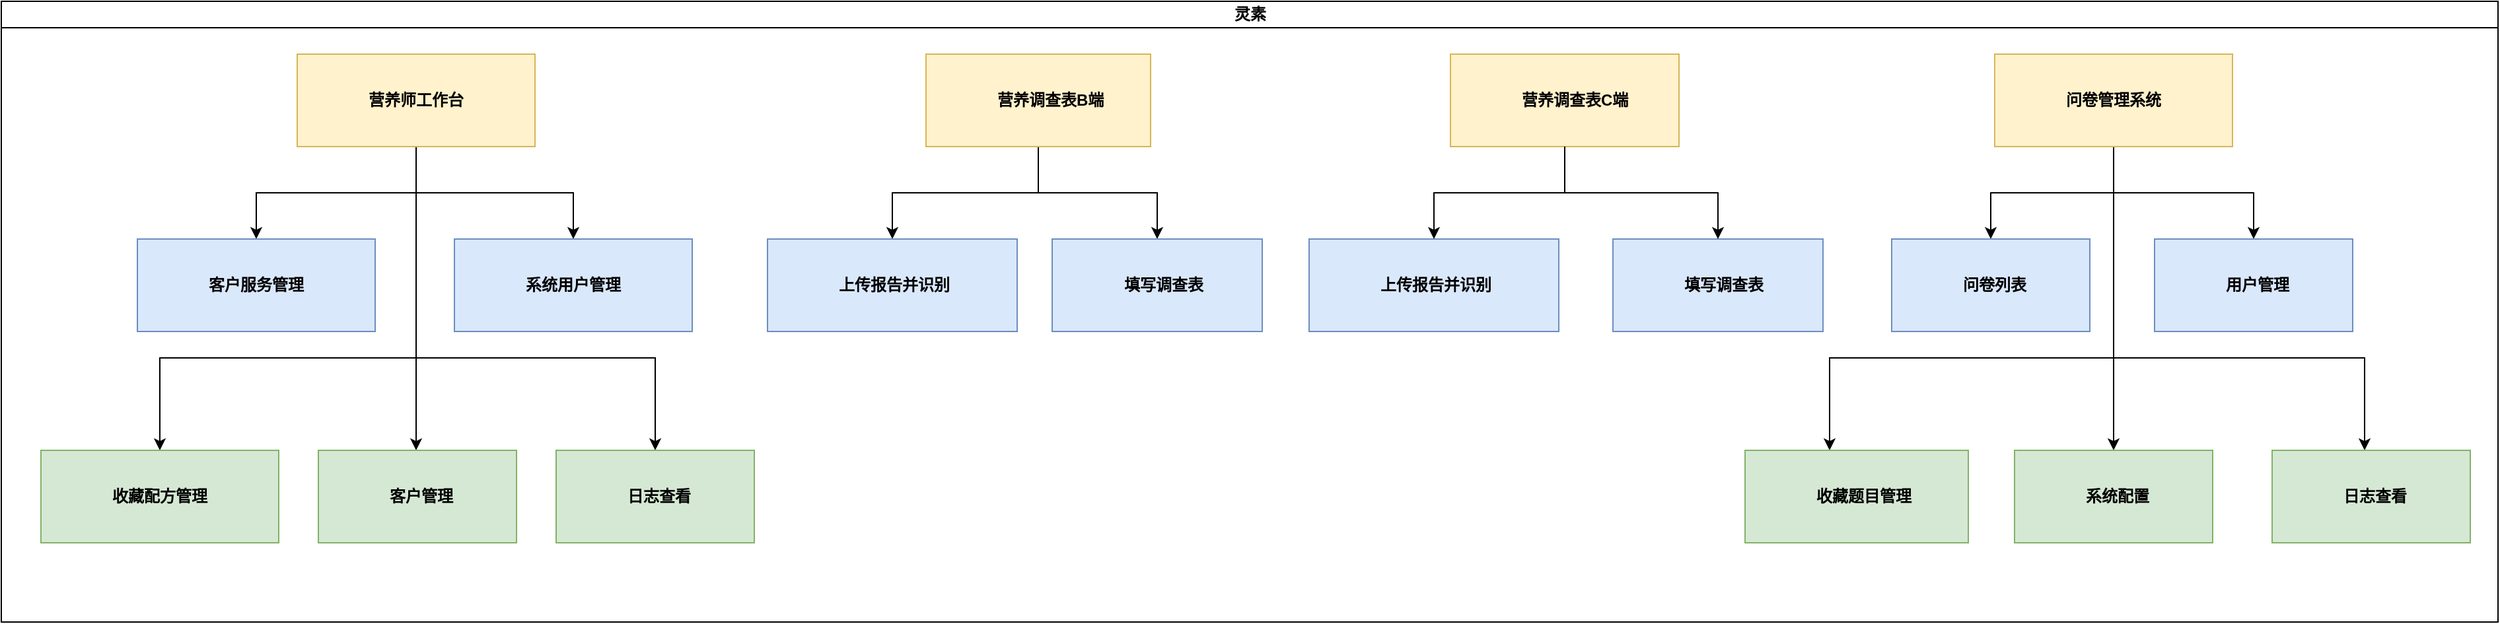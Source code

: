 <mxfile version="20.2.0" type="github">
  <diagram id="prtHgNgQTEPvFCAcTncT" name="Page-1">
    <mxGraphModel dx="3015" dy="1172" grid="1" gridSize="10" guides="1" tooltips="1" connect="1" arrows="1" fold="1" page="1" pageScale="1" pageWidth="827" pageHeight="1169" math="0" shadow="0">
      <root>
        <mxCell id="0" />
        <mxCell id="1" parent="0" />
        <mxCell id="dNxyNK7c78bLwvsdeMH5-11" value="灵素" style="swimlane;html=1;startSize=20;horizontal=1;containerType=tree;glass=0;fillColor=#FFFFFF;swimlaneFillColor=default;" parent="1" vertex="1">
          <mxGeometry x="-580" y="380" width="1890" height="470" as="geometry">
            <mxRectangle x="40" y="80" width="90" height="30" as="alternateBounds" />
          </mxGeometry>
        </mxCell>
        <mxCell id="YL_E93pqWgbs6z-ycBw5-39" style="edgeStyle=orthogonalEdgeStyle;rounded=0;orthogonalLoop=1;jettySize=auto;html=1;exitX=0.5;exitY=1;exitDx=0;exitDy=0;" edge="1" parent="dNxyNK7c78bLwvsdeMH5-11" source="dNxyNK7c78bLwvsdeMH5-12" target="YL_E93pqWgbs6z-ycBw5-3">
          <mxGeometry relative="1" as="geometry" />
        </mxCell>
        <mxCell id="YL_E93pqWgbs6z-ycBw5-40" style="edgeStyle=orthogonalEdgeStyle;rounded=0;orthogonalLoop=1;jettySize=auto;html=1;exitX=0.5;exitY=1;exitDx=0;exitDy=0;" edge="1" parent="dNxyNK7c78bLwvsdeMH5-11" source="dNxyNK7c78bLwvsdeMH5-12" target="YL_E93pqWgbs6z-ycBw5-7">
          <mxGeometry relative="1" as="geometry" />
        </mxCell>
        <mxCell id="YL_E93pqWgbs6z-ycBw5-41" style="edgeStyle=orthogonalEdgeStyle;rounded=0;orthogonalLoop=1;jettySize=auto;html=1;exitX=0.5;exitY=1;exitDx=0;exitDy=0;entryX=0.5;entryY=0;entryDx=0;entryDy=0;" edge="1" parent="dNxyNK7c78bLwvsdeMH5-11" source="dNxyNK7c78bLwvsdeMH5-12" target="YL_E93pqWgbs6z-ycBw5-4">
          <mxGeometry relative="1" as="geometry">
            <Array as="points">
              <mxPoint x="314" y="270" />
              <mxPoint x="120" y="270" />
            </Array>
          </mxGeometry>
        </mxCell>
        <mxCell id="YL_E93pqWgbs6z-ycBw5-42" style="edgeStyle=orthogonalEdgeStyle;rounded=0;orthogonalLoop=1;jettySize=auto;html=1;exitX=0.5;exitY=1;exitDx=0;exitDy=0;" edge="1" parent="dNxyNK7c78bLwvsdeMH5-11" source="dNxyNK7c78bLwvsdeMH5-12" target="YL_E93pqWgbs6z-ycBw5-6">
          <mxGeometry relative="1" as="geometry">
            <Array as="points">
              <mxPoint x="314" y="310" />
              <mxPoint x="314" y="310" />
            </Array>
          </mxGeometry>
        </mxCell>
        <mxCell id="YL_E93pqWgbs6z-ycBw5-43" style="edgeStyle=orthogonalEdgeStyle;rounded=0;orthogonalLoop=1;jettySize=auto;html=1;exitX=0.5;exitY=1;exitDx=0;exitDy=0;" edge="1" parent="dNxyNK7c78bLwvsdeMH5-11" source="dNxyNK7c78bLwvsdeMH5-12" target="YL_E93pqWgbs6z-ycBw5-8">
          <mxGeometry relative="1" as="geometry">
            <Array as="points">
              <mxPoint x="314" y="270" />
              <mxPoint x="495" y="270" />
            </Array>
          </mxGeometry>
        </mxCell>
        <UserObject label="营养师工作台" name="Tessa Miller" position="CFO" location="Office 1" email="me@example.com" placeholders="1" link="http://robotnu-test.manniuhealth.com/login" linkTarget="_blank" id="dNxyNK7c78bLwvsdeMH5-12">
          <mxCell style="label;whiteSpace=wrap;html=1;rounded=0;glass=0;treeMoving=1;treeFolding=1;fillColor=#fff2cc;strokeColor=#d6b656;" parent="dNxyNK7c78bLwvsdeMH5-11" vertex="1">
            <mxGeometry x="224" y="40" width="180" height="70" as="geometry" />
          </mxCell>
        </UserObject>
        <mxCell id="YL_E93pqWgbs6z-ycBw5-24" style="edgeStyle=orthogonalEdgeStyle;rounded=0;orthogonalLoop=1;jettySize=auto;html=1;exitX=0.5;exitY=1;exitDx=0;exitDy=0;entryX=0.5;entryY=0;entryDx=0;entryDy=0;" edge="1" parent="dNxyNK7c78bLwvsdeMH5-11" source="YL_E93pqWgbs6z-ycBw5-1" target="YL_E93pqWgbs6z-ycBw5-22">
          <mxGeometry relative="1" as="geometry" />
        </mxCell>
        <mxCell id="YL_E93pqWgbs6z-ycBw5-25" style="edgeStyle=orthogonalEdgeStyle;rounded=0;orthogonalLoop=1;jettySize=auto;html=1;exitX=0.5;exitY=1;exitDx=0;exitDy=0;" edge="1" parent="dNxyNK7c78bLwvsdeMH5-11" source="YL_E93pqWgbs6z-ycBw5-1" target="YL_E93pqWgbs6z-ycBw5-23">
          <mxGeometry relative="1" as="geometry" />
        </mxCell>
        <UserObject label="营养调查表B端" name="Tessa Miller" position="CFO" location="Office 1" email="me@example.com" placeholders="1" link="http://robotnu-test.manniuhealth.com/survey/create?username=xxx&amp;realName=xxx" linkTarget="_blank" id="YL_E93pqWgbs6z-ycBw5-1">
          <mxCell style="label;whiteSpace=wrap;html=1;rounded=0;glass=0;treeMoving=1;treeFolding=1;fillColor=#fff2cc;strokeColor=#d6b656;" vertex="1" parent="dNxyNK7c78bLwvsdeMH5-11">
            <mxGeometry x="700" y="40" width="170" height="70" as="geometry" />
          </mxCell>
        </UserObject>
        <mxCell id="YL_E93pqWgbs6z-ycBw5-34" style="edgeStyle=orthogonalEdgeStyle;rounded=0;orthogonalLoop=1;jettySize=auto;html=1;exitX=0.5;exitY=1;exitDx=0;exitDy=0;entryX=0.5;entryY=0;entryDx=0;entryDy=0;" edge="1" parent="dNxyNK7c78bLwvsdeMH5-11" source="YL_E93pqWgbs6z-ycBw5-2" target="YL_E93pqWgbs6z-ycBw5-11">
          <mxGeometry relative="1" as="geometry" />
        </mxCell>
        <mxCell id="YL_E93pqWgbs6z-ycBw5-35" style="edgeStyle=orthogonalEdgeStyle;rounded=0;orthogonalLoop=1;jettySize=auto;html=1;exitX=0.5;exitY=1;exitDx=0;exitDy=0;" edge="1" parent="dNxyNK7c78bLwvsdeMH5-11" source="YL_E93pqWgbs6z-ycBw5-2" target="YL_E93pqWgbs6z-ycBw5-15">
          <mxGeometry relative="1" as="geometry" />
        </mxCell>
        <mxCell id="YL_E93pqWgbs6z-ycBw5-37" style="edgeStyle=orthogonalEdgeStyle;rounded=0;orthogonalLoop=1;jettySize=auto;html=1;exitX=0.5;exitY=1;exitDx=0;exitDy=0;" edge="1" parent="dNxyNK7c78bLwvsdeMH5-11" source="YL_E93pqWgbs6z-ycBw5-2" target="YL_E93pqWgbs6z-ycBw5-13">
          <mxGeometry relative="1" as="geometry">
            <Array as="points">
              <mxPoint x="1599" y="250" />
              <mxPoint x="1599" y="250" />
            </Array>
          </mxGeometry>
        </mxCell>
        <mxCell id="YL_E93pqWgbs6z-ycBw5-38" style="edgeStyle=orthogonalEdgeStyle;rounded=0;orthogonalLoop=1;jettySize=auto;html=1;exitX=0.5;exitY=1;exitDx=0;exitDy=0;" edge="1" parent="dNxyNK7c78bLwvsdeMH5-11" source="YL_E93pqWgbs6z-ycBw5-2" target="YL_E93pqWgbs6z-ycBw5-16">
          <mxGeometry relative="1" as="geometry">
            <Array as="points">
              <mxPoint x="1599" y="270" />
              <mxPoint x="1789" y="270" />
            </Array>
          </mxGeometry>
        </mxCell>
        <mxCell id="YL_E93pqWgbs6z-ycBw5-49" style="edgeStyle=orthogonalEdgeStyle;rounded=0;orthogonalLoop=1;jettySize=auto;html=1;exitX=0.5;exitY=1;exitDx=0;exitDy=0;" edge="1" parent="dNxyNK7c78bLwvsdeMH5-11" source="YL_E93pqWgbs6z-ycBw5-2" target="YL_E93pqWgbs6z-ycBw5-12">
          <mxGeometry relative="1" as="geometry">
            <Array as="points">
              <mxPoint x="1599" y="270" />
              <mxPoint x="1384" y="270" />
            </Array>
          </mxGeometry>
        </mxCell>
        <UserObject label="问卷管理系统" name="Tessa Miller" position="CFO" location="Office 1" email="me@example.com" placeholders="1" link="http://robotnu-scale-test.manniuhealth.com/login" linkTarget="_blank" id="YL_E93pqWgbs6z-ycBw5-2">
          <mxCell style="label;whiteSpace=wrap;html=1;rounded=0;glass=0;treeMoving=1;treeFolding=1;fillColor=#fff2cc;strokeColor=#d6b656;" vertex="1" parent="dNxyNK7c78bLwvsdeMH5-11">
            <mxGeometry x="1509" y="40" width="180" height="70" as="geometry" />
          </mxCell>
        </UserObject>
        <UserObject label="客户服务管理" name="Tessa Miller" position="CFO" location="Office 1" email="me@example.com" placeholders="1" linkTarget="_blank" id="YL_E93pqWgbs6z-ycBw5-3">
          <mxCell style="label;whiteSpace=wrap;html=1;rounded=0;glass=0;treeMoving=1;treeFolding=1;fillColor=#dae8fc;strokeColor=#6c8ebf;" vertex="1" parent="dNxyNK7c78bLwvsdeMH5-11">
            <mxGeometry x="103" y="180" width="180" height="70" as="geometry" />
          </mxCell>
        </UserObject>
        <UserObject label="收藏配方管理" name="Tessa Miller" position="CFO" location="Office 1" email="me@example.com" placeholders="1" linkTarget="_blank" id="YL_E93pqWgbs6z-ycBw5-4">
          <mxCell style="label;whiteSpace=wrap;html=1;rounded=0;glass=0;treeMoving=1;treeFolding=1;fillColor=#d5e8d4;strokeColor=#82b366;" vertex="1" parent="dNxyNK7c78bLwvsdeMH5-11">
            <mxGeometry x="30" y="340" width="180" height="70" as="geometry" />
          </mxCell>
        </UserObject>
        <UserObject label="客户管理" name="Tessa Miller" position="CFO" location="Office 1" email="me@example.com" placeholders="1" linkTarget="_blank" id="YL_E93pqWgbs6z-ycBw5-6">
          <mxCell style="label;whiteSpace=wrap;html=1;rounded=0;glass=0;treeMoving=1;treeFolding=1;align=left;fillColor=#d5e8d4;strokeColor=#82b366;" vertex="1" parent="dNxyNK7c78bLwvsdeMH5-11">
            <mxGeometry x="240" y="340" width="150" height="70" as="geometry" />
          </mxCell>
        </UserObject>
        <UserObject label="系统用户管理&lt;span style=&quot;color: rgba(0, 0, 0, 0); font-family: monospace; font-size: 0px; font-weight: 400;&quot;&gt;%3CmxGraphModel%3E%3Croot%3E%3CmxCell%20id%3D%220%22%2F%3E%3CmxCell%20id%3D%221%22%20parent%3D%220%22%2F%3E%3CUserObject%20label%3D%22%E6%94%B6%E8%97%8F%E9%85%8D%E6%96%B9%E7%AE%A1%E7%90%86%22%20name%3D%22Tessa%20Miller%22%20position%3D%22CFO%22%20location%3D%22Office%201%22%20email%3D%22me%40example.com%22%20placeholders%3D%221%22%20linkTarget%3D%22_blank%22%20id%3D%222%22%3E%3CmxCell%20style%3D%22label%3BwhiteSpace%3Dwrap%3Bhtml%3D1%3Brounded%3D0%3Bglass%3D0%3BtreeMoving%3D1%3BtreeFolding%3D1%3B%22%20vertex%3D%221%22%20parent%3D%221%22%3E%3CmxGeometry%20x%3D%22300%22%20y%3D%22260%22%20width%3D%22180%22%20height%3D%2270%22%20as%3D%22geometry%22%2F%3E%3C%2FmxCell%3E%3C%2FUserObject%3E%3C%2Froot%3E%3C%2FmxGraphModel%3E&lt;/span&gt;" name="Tessa Miller" position="CFO" location="Office 1" email="me@example.com" placeholders="1" linkTarget="_blank" id="YL_E93pqWgbs6z-ycBw5-7">
          <mxCell style="label;whiteSpace=wrap;html=1;rounded=0;glass=0;treeMoving=1;treeFolding=1;fillColor=#dae8fc;strokeColor=#6c8ebf;" vertex="1" parent="dNxyNK7c78bLwvsdeMH5-11">
            <mxGeometry x="343" y="180" width="180" height="70" as="geometry" />
          </mxCell>
        </UserObject>
        <UserObject label="日志查看" name="Tessa Miller" position="CFO" location="Office 1" email="me@example.com" placeholders="1" linkTarget="_blank" id="YL_E93pqWgbs6z-ycBw5-8">
          <mxCell style="label;whiteSpace=wrap;html=1;rounded=0;glass=0;treeMoving=1;treeFolding=1;fillColor=#d5e8d4;strokeColor=#82b366;" vertex="1" parent="dNxyNK7c78bLwvsdeMH5-11">
            <mxGeometry x="420" y="340" width="150" height="70" as="geometry" />
          </mxCell>
        </UserObject>
        <UserObject label="问卷列表&lt;span style=&quot;color: rgba(0, 0, 0, 0); font-family: monospace; font-size: 0px; font-weight: 400;&quot;&gt;%3CmxGraphModel%3E%3Croot%3E%3CmxCell%20id%3D%220%22%2F%3E%3CmxCell%20id%3D%221%22%20parent%3D%220%22%2F%3E%3CUserObject%20label%3D%22%E5%AE%A2%E6%88%B7%E7%AE%A1%E7%90%86%22%20name%3D%22Tessa%20Miller%22%20position%3D%22CFO%22%20location%3D%22Office%201%22%20email%3D%22me%40example.com%22%20placeholders%3D%221%22%20linkTarget%3D%22_blank%22%20id%3D%222%22%3E%3CmxCell%20style%3D%22label%3BwhiteSpace%3Dwrap%3Bhtml%3D1%3Brounded%3D0%3Bglass%3D0%3BtreeMoving%3D1%3BtreeFolding%3D1%3Balign%3Dleft%3B%22%20vertex%3D%221%22%20parent%3D%221%22%3E%3CmxGeometry%20x%3D%22-11%22%20y%3D%22450%22%20width%3D%22150%22%20height%3D%2270%22%20as%3D%22geometry%22%2F%3E%3C%2FmxCell%3E%3C%2FUserObject%3E%3C%2Froot%3E%3C%2FmxGraphModel%3E&lt;/span&gt;" name="Tessa Miller" position="CFO" location="Office 1" email="me@example.com" placeholders="1" linkTarget="_blank" id="YL_E93pqWgbs6z-ycBw5-11">
          <mxCell style="label;whiteSpace=wrap;html=1;rounded=0;glass=0;treeMoving=1;treeFolding=1;align=left;fillColor=#dae8fc;strokeColor=#6c8ebf;" vertex="1" parent="dNxyNK7c78bLwvsdeMH5-11">
            <mxGeometry x="1431" y="180" width="150" height="70" as="geometry" />
          </mxCell>
        </UserObject>
        <UserObject label="收藏题目管理" name="Tessa Miller" position="CFO" location="Office 1" email="me@example.com" placeholders="1" linkTarget="_blank" id="YL_E93pqWgbs6z-ycBw5-12">
          <mxCell style="label;whiteSpace=wrap;html=1;rounded=0;glass=0;treeMoving=1;treeFolding=1;align=left;fillColor=#d5e8d4;strokeColor=#82b366;" vertex="1" parent="dNxyNK7c78bLwvsdeMH5-11">
            <mxGeometry x="1320" y="340" width="169" height="70" as="geometry" />
          </mxCell>
        </UserObject>
        <UserObject label="系统配置" name="Tessa Miller" position="CFO" location="Office 1" email="me@example.com" placeholders="1" linkTarget="_blank" id="YL_E93pqWgbs6z-ycBw5-13">
          <mxCell style="label;whiteSpace=wrap;html=1;rounded=0;glass=0;treeMoving=1;treeFolding=1;align=left;fillColor=#d5e8d4;strokeColor=#82b366;" vertex="1" parent="dNxyNK7c78bLwvsdeMH5-11">
            <mxGeometry x="1524" y="340" width="150" height="70" as="geometry" />
          </mxCell>
        </UserObject>
        <UserObject label="用户管理" name="Tessa Miller" position="CFO" location="Office 1" email="me@example.com" placeholders="1" linkTarget="_blank" id="YL_E93pqWgbs6z-ycBw5-15">
          <mxCell style="label;whiteSpace=wrap;html=1;rounded=0;glass=0;treeMoving=1;treeFolding=1;align=left;fillColor=#dae8fc;strokeColor=#6c8ebf;" vertex="1" parent="dNxyNK7c78bLwvsdeMH5-11">
            <mxGeometry x="1630" y="180" width="150" height="70" as="geometry" />
          </mxCell>
        </UserObject>
        <UserObject label="日志查看" name="Tessa Miller" position="CFO" location="Office 1" email="me@example.com" placeholders="1" linkTarget="_blank" id="YL_E93pqWgbs6z-ycBw5-16">
          <mxCell style="label;whiteSpace=wrap;html=1;rounded=0;glass=0;treeMoving=1;treeFolding=1;align=left;fillColor=#d5e8d4;strokeColor=#82b366;" vertex="1" parent="dNxyNK7c78bLwvsdeMH5-11">
            <mxGeometry x="1719" y="340" width="150" height="70" as="geometry" />
          </mxCell>
        </UserObject>
        <UserObject label="上传报告并识别" name="Tessa Miller" position="CFO" location="Office 1" email="me@example.com" placeholders="1" linkTarget="_blank" id="YL_E93pqWgbs6z-ycBw5-22">
          <mxCell style="label;whiteSpace=wrap;html=1;rounded=0;glass=0;treeMoving=1;treeFolding=1;fillColor=#dae8fc;strokeColor=#6c8ebf;" vertex="1" parent="dNxyNK7c78bLwvsdeMH5-11">
            <mxGeometry x="580" y="180" width="189" height="70" as="geometry" />
          </mxCell>
        </UserObject>
        <UserObject label="填写调查表" name="Tessa Miller" position="CFO" location="Office 1" email="me@example.com" placeholders="1" linkTarget="_blank" id="YL_E93pqWgbs6z-ycBw5-23">
          <mxCell style="label;whiteSpace=wrap;html=1;rounded=0;glass=0;treeMoving=1;treeFolding=1;fillColor=#dae8fc;strokeColor=#6c8ebf;" vertex="1" parent="dNxyNK7c78bLwvsdeMH5-11">
            <mxGeometry x="795.5" y="180" width="159" height="70" as="geometry" />
          </mxCell>
        </UserObject>
        <UserObject label="营养调查表C端" name="Tessa Miller" position="CFO" location="Office 1" email="me@example.com" placeholders="1" link="http://robotnu-test.manniuhealth.com/survey/create?username=xxx&amp;realName=xxx" linkTarget="_blank" id="YL_E93pqWgbs6z-ycBw5-29">
          <mxCell style="label;whiteSpace=wrap;html=1;rounded=0;glass=0;treeMoving=1;treeFolding=1;fillColor=#fff2cc;strokeColor=#d6b656;" vertex="1" parent="dNxyNK7c78bLwvsdeMH5-11">
            <mxGeometry x="1097" y="40" width="173" height="70" as="geometry" />
          </mxCell>
        </UserObject>
        <UserObject label="上传报告并识别" name="Tessa Miller" position="CFO" location="Office 1" email="me@example.com" placeholders="1" linkTarget="_blank" id="YL_E93pqWgbs6z-ycBw5-30">
          <mxCell style="label;whiteSpace=wrap;html=1;rounded=0;glass=0;treeMoving=1;treeFolding=1;fillColor=#dae8fc;strokeColor=#6c8ebf;" vertex="1" parent="dNxyNK7c78bLwvsdeMH5-11">
            <mxGeometry x="990" y="180" width="189" height="70" as="geometry" />
          </mxCell>
        </UserObject>
        <mxCell id="YL_E93pqWgbs6z-ycBw5-27" style="edgeStyle=orthogonalEdgeStyle;rounded=0;orthogonalLoop=1;jettySize=auto;html=1;exitX=0.5;exitY=1;exitDx=0;exitDy=0;entryX=0.5;entryY=0;entryDx=0;entryDy=0;" edge="1" parent="dNxyNK7c78bLwvsdeMH5-11" source="YL_E93pqWgbs6z-ycBw5-29" target="YL_E93pqWgbs6z-ycBw5-30">
          <mxGeometry relative="1" as="geometry" />
        </mxCell>
        <UserObject label="填写调查表" name="Tessa Miller" position="CFO" location="Office 1" email="me@example.com" placeholders="1" linkTarget="_blank" id="YL_E93pqWgbs6z-ycBw5-31">
          <mxCell style="label;whiteSpace=wrap;html=1;rounded=0;glass=0;treeMoving=1;treeFolding=1;fillColor=#dae8fc;strokeColor=#6c8ebf;" vertex="1" parent="dNxyNK7c78bLwvsdeMH5-11">
            <mxGeometry x="1220" y="180" width="159" height="70" as="geometry" />
          </mxCell>
        </UserObject>
        <mxCell id="YL_E93pqWgbs6z-ycBw5-28" style="edgeStyle=orthogonalEdgeStyle;rounded=0;orthogonalLoop=1;jettySize=auto;html=1;exitX=0.5;exitY=1;exitDx=0;exitDy=0;" edge="1" parent="dNxyNK7c78bLwvsdeMH5-11" source="YL_E93pqWgbs6z-ycBw5-29" target="YL_E93pqWgbs6z-ycBw5-31">
          <mxGeometry relative="1" as="geometry" />
        </mxCell>
      </root>
    </mxGraphModel>
  </diagram>
</mxfile>
